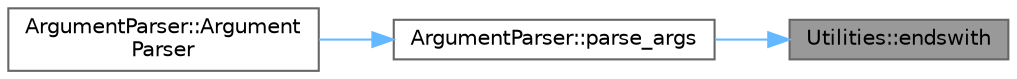 digraph "Utilities::endswith"
{
 // LATEX_PDF_SIZE
  bgcolor="transparent";
  edge [fontname=Helvetica,fontsize=10,labelfontname=Helvetica,labelfontsize=10];
  node [fontname=Helvetica,fontsize=10,shape=box,height=0.2,width=0.4];
  rankdir="RL";
  Node1 [id="Node000001",label="Utilities::endswith",height=0.2,width=0.4,color="gray40", fillcolor="grey60", style="filled", fontcolor="black",tooltip="Check if a string ends with a given suffix."];
  Node1 -> Node2 [id="edge1_Node000001_Node000002",dir="back",color="steelblue1",style="solid",tooltip=" "];
  Node2 [id="Node000002",label="ArgumentParser::parse_args",height=0.2,width=0.4,color="grey40", fillcolor="white", style="filled",URL="$class_argument_parser.html#a61f6404e94168a213cd24dd1e13b4370",tooltip="Parse the provided arguments."];
  Node2 -> Node3 [id="edge2_Node000002_Node000003",dir="back",color="steelblue1",style="solid",tooltip=" "];
  Node3 [id="Node000003",label="ArgumentParser::Argument\lParser",height=0.2,width=0.4,color="grey40", fillcolor="white", style="filled",URL="$class_argument_parser.html#a760403f063ce0bc16b35c7f5d4e84c04",tooltip="Constructor: parses command-line arguments."];
}

